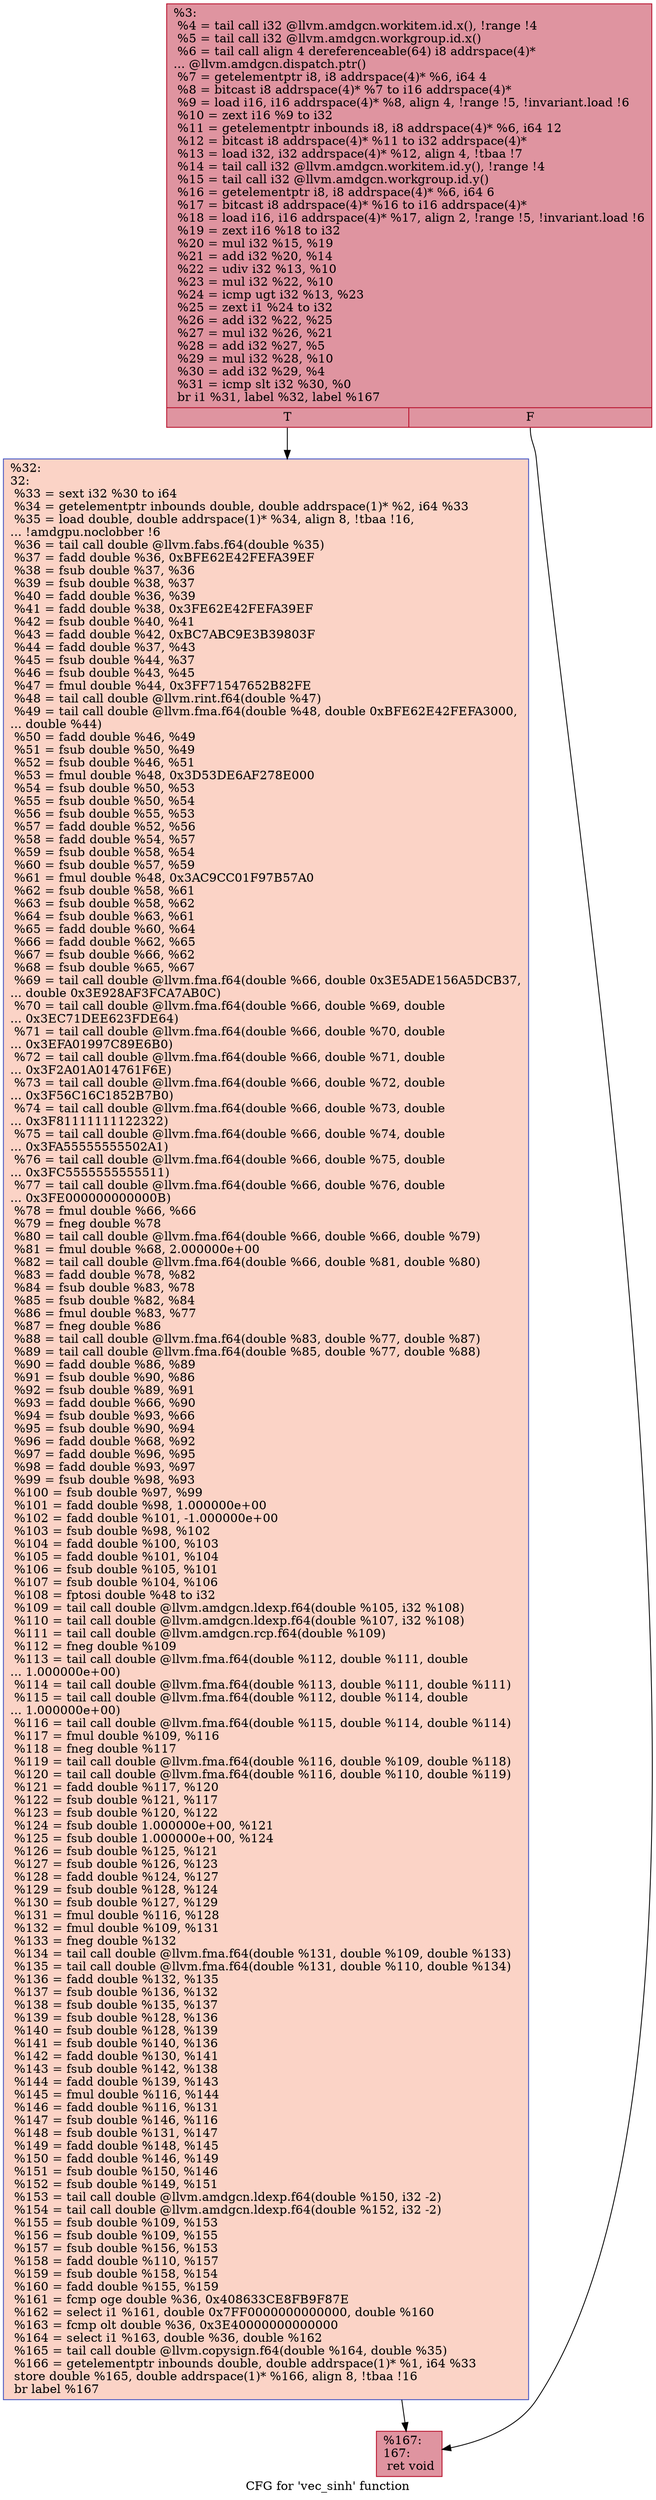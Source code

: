 digraph "CFG for 'vec_sinh' function" {
	label="CFG for 'vec_sinh' function";

	Node0x5eeef70 [shape=record,color="#b70d28ff", style=filled, fillcolor="#b70d2870",label="{%3:\l  %4 = tail call i32 @llvm.amdgcn.workitem.id.x(), !range !4\l  %5 = tail call i32 @llvm.amdgcn.workgroup.id.x()\l  %6 = tail call align 4 dereferenceable(64) i8 addrspace(4)*\l... @llvm.amdgcn.dispatch.ptr()\l  %7 = getelementptr i8, i8 addrspace(4)* %6, i64 4\l  %8 = bitcast i8 addrspace(4)* %7 to i16 addrspace(4)*\l  %9 = load i16, i16 addrspace(4)* %8, align 4, !range !5, !invariant.load !6\l  %10 = zext i16 %9 to i32\l  %11 = getelementptr inbounds i8, i8 addrspace(4)* %6, i64 12\l  %12 = bitcast i8 addrspace(4)* %11 to i32 addrspace(4)*\l  %13 = load i32, i32 addrspace(4)* %12, align 4, !tbaa !7\l  %14 = tail call i32 @llvm.amdgcn.workitem.id.y(), !range !4\l  %15 = tail call i32 @llvm.amdgcn.workgroup.id.y()\l  %16 = getelementptr i8, i8 addrspace(4)* %6, i64 6\l  %17 = bitcast i8 addrspace(4)* %16 to i16 addrspace(4)*\l  %18 = load i16, i16 addrspace(4)* %17, align 2, !range !5, !invariant.load !6\l  %19 = zext i16 %18 to i32\l  %20 = mul i32 %15, %19\l  %21 = add i32 %20, %14\l  %22 = udiv i32 %13, %10\l  %23 = mul i32 %22, %10\l  %24 = icmp ugt i32 %13, %23\l  %25 = zext i1 %24 to i32\l  %26 = add i32 %22, %25\l  %27 = mul i32 %26, %21\l  %28 = add i32 %27, %5\l  %29 = mul i32 %28, %10\l  %30 = add i32 %29, %4\l  %31 = icmp slt i32 %30, %0\l  br i1 %31, label %32, label %167\l|{<s0>T|<s1>F}}"];
	Node0x5eeef70:s0 -> Node0x5ef2fb0;
	Node0x5eeef70:s1 -> Node0x5ef3040;
	Node0x5ef2fb0 [shape=record,color="#3d50c3ff", style=filled, fillcolor="#f59c7d70",label="{%32:\l32:                                               \l  %33 = sext i32 %30 to i64\l  %34 = getelementptr inbounds double, double addrspace(1)* %2, i64 %33\l  %35 = load double, double addrspace(1)* %34, align 8, !tbaa !16,\l... !amdgpu.noclobber !6\l  %36 = tail call double @llvm.fabs.f64(double %35)\l  %37 = fadd double %36, 0xBFE62E42FEFA39EF\l  %38 = fsub double %37, %36\l  %39 = fsub double %38, %37\l  %40 = fadd double %36, %39\l  %41 = fadd double %38, 0x3FE62E42FEFA39EF\l  %42 = fsub double %40, %41\l  %43 = fadd double %42, 0xBC7ABC9E3B39803F\l  %44 = fadd double %37, %43\l  %45 = fsub double %44, %37\l  %46 = fsub double %43, %45\l  %47 = fmul double %44, 0x3FF71547652B82FE\l  %48 = tail call double @llvm.rint.f64(double %47)\l  %49 = tail call double @llvm.fma.f64(double %48, double 0xBFE62E42FEFA3000,\l... double %44)\l  %50 = fadd double %46, %49\l  %51 = fsub double %50, %49\l  %52 = fsub double %46, %51\l  %53 = fmul double %48, 0x3D53DE6AF278E000\l  %54 = fsub double %50, %53\l  %55 = fsub double %50, %54\l  %56 = fsub double %55, %53\l  %57 = fadd double %52, %56\l  %58 = fadd double %54, %57\l  %59 = fsub double %58, %54\l  %60 = fsub double %57, %59\l  %61 = fmul double %48, 0x3AC9CC01F97B57A0\l  %62 = fsub double %58, %61\l  %63 = fsub double %58, %62\l  %64 = fsub double %63, %61\l  %65 = fadd double %60, %64\l  %66 = fadd double %62, %65\l  %67 = fsub double %66, %62\l  %68 = fsub double %65, %67\l  %69 = tail call double @llvm.fma.f64(double %66, double 0x3E5ADE156A5DCB37,\l... double 0x3E928AF3FCA7AB0C)\l  %70 = tail call double @llvm.fma.f64(double %66, double %69, double\l... 0x3EC71DEE623FDE64)\l  %71 = tail call double @llvm.fma.f64(double %66, double %70, double\l... 0x3EFA01997C89E6B0)\l  %72 = tail call double @llvm.fma.f64(double %66, double %71, double\l... 0x3F2A01A014761F6E)\l  %73 = tail call double @llvm.fma.f64(double %66, double %72, double\l... 0x3F56C16C1852B7B0)\l  %74 = tail call double @llvm.fma.f64(double %66, double %73, double\l... 0x3F81111111122322)\l  %75 = tail call double @llvm.fma.f64(double %66, double %74, double\l... 0x3FA55555555502A1)\l  %76 = tail call double @llvm.fma.f64(double %66, double %75, double\l... 0x3FC5555555555511)\l  %77 = tail call double @llvm.fma.f64(double %66, double %76, double\l... 0x3FE000000000000B)\l  %78 = fmul double %66, %66\l  %79 = fneg double %78\l  %80 = tail call double @llvm.fma.f64(double %66, double %66, double %79)\l  %81 = fmul double %68, 2.000000e+00\l  %82 = tail call double @llvm.fma.f64(double %66, double %81, double %80)\l  %83 = fadd double %78, %82\l  %84 = fsub double %83, %78\l  %85 = fsub double %82, %84\l  %86 = fmul double %83, %77\l  %87 = fneg double %86\l  %88 = tail call double @llvm.fma.f64(double %83, double %77, double %87)\l  %89 = tail call double @llvm.fma.f64(double %85, double %77, double %88)\l  %90 = fadd double %86, %89\l  %91 = fsub double %90, %86\l  %92 = fsub double %89, %91\l  %93 = fadd double %66, %90\l  %94 = fsub double %93, %66\l  %95 = fsub double %90, %94\l  %96 = fadd double %68, %92\l  %97 = fadd double %96, %95\l  %98 = fadd double %93, %97\l  %99 = fsub double %98, %93\l  %100 = fsub double %97, %99\l  %101 = fadd double %98, 1.000000e+00\l  %102 = fadd double %101, -1.000000e+00\l  %103 = fsub double %98, %102\l  %104 = fadd double %100, %103\l  %105 = fadd double %101, %104\l  %106 = fsub double %105, %101\l  %107 = fsub double %104, %106\l  %108 = fptosi double %48 to i32\l  %109 = tail call double @llvm.amdgcn.ldexp.f64(double %105, i32 %108)\l  %110 = tail call double @llvm.amdgcn.ldexp.f64(double %107, i32 %108)\l  %111 = tail call double @llvm.amdgcn.rcp.f64(double %109)\l  %112 = fneg double %109\l  %113 = tail call double @llvm.fma.f64(double %112, double %111, double\l... 1.000000e+00)\l  %114 = tail call double @llvm.fma.f64(double %113, double %111, double %111)\l  %115 = tail call double @llvm.fma.f64(double %112, double %114, double\l... 1.000000e+00)\l  %116 = tail call double @llvm.fma.f64(double %115, double %114, double %114)\l  %117 = fmul double %109, %116\l  %118 = fneg double %117\l  %119 = tail call double @llvm.fma.f64(double %116, double %109, double %118)\l  %120 = tail call double @llvm.fma.f64(double %116, double %110, double %119)\l  %121 = fadd double %117, %120\l  %122 = fsub double %121, %117\l  %123 = fsub double %120, %122\l  %124 = fsub double 1.000000e+00, %121\l  %125 = fsub double 1.000000e+00, %124\l  %126 = fsub double %125, %121\l  %127 = fsub double %126, %123\l  %128 = fadd double %124, %127\l  %129 = fsub double %128, %124\l  %130 = fsub double %127, %129\l  %131 = fmul double %116, %128\l  %132 = fmul double %109, %131\l  %133 = fneg double %132\l  %134 = tail call double @llvm.fma.f64(double %131, double %109, double %133)\l  %135 = tail call double @llvm.fma.f64(double %131, double %110, double %134)\l  %136 = fadd double %132, %135\l  %137 = fsub double %136, %132\l  %138 = fsub double %135, %137\l  %139 = fsub double %128, %136\l  %140 = fsub double %128, %139\l  %141 = fsub double %140, %136\l  %142 = fadd double %130, %141\l  %143 = fsub double %142, %138\l  %144 = fadd double %139, %143\l  %145 = fmul double %116, %144\l  %146 = fadd double %116, %131\l  %147 = fsub double %146, %116\l  %148 = fsub double %131, %147\l  %149 = fadd double %148, %145\l  %150 = fadd double %146, %149\l  %151 = fsub double %150, %146\l  %152 = fsub double %149, %151\l  %153 = tail call double @llvm.amdgcn.ldexp.f64(double %150, i32 -2)\l  %154 = tail call double @llvm.amdgcn.ldexp.f64(double %152, i32 -2)\l  %155 = fsub double %109, %153\l  %156 = fsub double %109, %155\l  %157 = fsub double %156, %153\l  %158 = fadd double %110, %157\l  %159 = fsub double %158, %154\l  %160 = fadd double %155, %159\l  %161 = fcmp oge double %36, 0x408633CE8FB9F87E\l  %162 = select i1 %161, double 0x7FF0000000000000, double %160\l  %163 = fcmp olt double %36, 0x3E40000000000000\l  %164 = select i1 %163, double %36, double %162\l  %165 = tail call double @llvm.copysign.f64(double %164, double %35)\l  %166 = getelementptr inbounds double, double addrspace(1)* %1, i64 %33\l  store double %165, double addrspace(1)* %166, align 8, !tbaa !16\l  br label %167\l}"];
	Node0x5ef2fb0 -> Node0x5ef3040;
	Node0x5ef3040 [shape=record,color="#b70d28ff", style=filled, fillcolor="#b70d2870",label="{%167:\l167:                                              \l  ret void\l}"];
}
